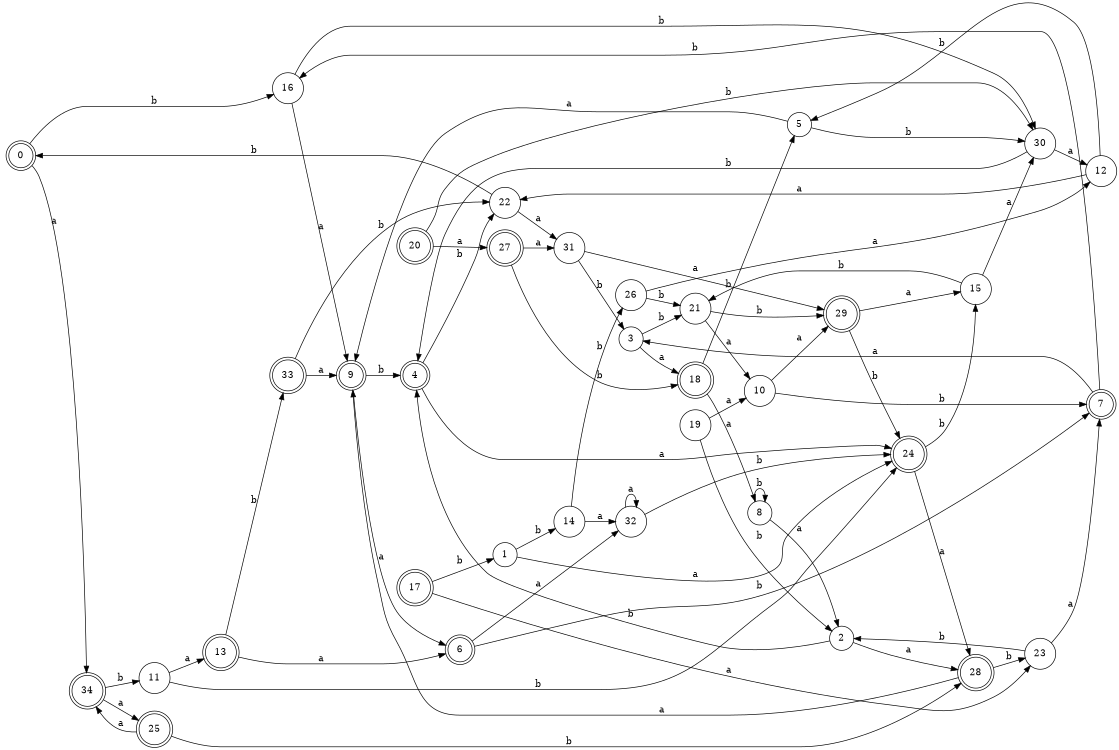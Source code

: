 digraph n28_1 {
__start0 [label="" shape="none"];

rankdir=LR;
size="8,5";

s0 [style="rounded,filled", color="black", fillcolor="white" shape="doublecircle", label="0"];
s1 [style="filled", color="black", fillcolor="white" shape="circle", label="1"];
s2 [style="filled", color="black", fillcolor="white" shape="circle", label="2"];
s3 [style="filled", color="black", fillcolor="white" shape="circle", label="3"];
s4 [style="rounded,filled", color="black", fillcolor="white" shape="doublecircle", label="4"];
s5 [style="filled", color="black", fillcolor="white" shape="circle", label="5"];
s6 [style="rounded,filled", color="black", fillcolor="white" shape="doublecircle", label="6"];
s7 [style="rounded,filled", color="black", fillcolor="white" shape="doublecircle", label="7"];
s8 [style="filled", color="black", fillcolor="white" shape="circle", label="8"];
s9 [style="rounded,filled", color="black", fillcolor="white" shape="doublecircle", label="9"];
s10 [style="filled", color="black", fillcolor="white" shape="circle", label="10"];
s11 [style="filled", color="black", fillcolor="white" shape="circle", label="11"];
s12 [style="filled", color="black", fillcolor="white" shape="circle", label="12"];
s13 [style="rounded,filled", color="black", fillcolor="white" shape="doublecircle", label="13"];
s14 [style="filled", color="black", fillcolor="white" shape="circle", label="14"];
s15 [style="filled", color="black", fillcolor="white" shape="circle", label="15"];
s16 [style="filled", color="black", fillcolor="white" shape="circle", label="16"];
s17 [style="rounded,filled", color="black", fillcolor="white" shape="doublecircle", label="17"];
s18 [style="rounded,filled", color="black", fillcolor="white" shape="doublecircle", label="18"];
s19 [style="filled", color="black", fillcolor="white" shape="circle", label="19"];
s20 [style="rounded,filled", color="black", fillcolor="white" shape="doublecircle", label="20"];
s21 [style="filled", color="black", fillcolor="white" shape="circle", label="21"];
s22 [style="filled", color="black", fillcolor="white" shape="circle", label="22"];
s23 [style="filled", color="black", fillcolor="white" shape="circle", label="23"];
s24 [style="rounded,filled", color="black", fillcolor="white" shape="doublecircle", label="24"];
s25 [style="rounded,filled", color="black", fillcolor="white" shape="doublecircle", label="25"];
s26 [style="filled", color="black", fillcolor="white" shape="circle", label="26"];
s27 [style="rounded,filled", color="black", fillcolor="white" shape="doublecircle", label="27"];
s28 [style="rounded,filled", color="black", fillcolor="white" shape="doublecircle", label="28"];
s29 [style="rounded,filled", color="black", fillcolor="white" shape="doublecircle", label="29"];
s30 [style="filled", color="black", fillcolor="white" shape="circle", label="30"];
s31 [style="filled", color="black", fillcolor="white" shape="circle", label="31"];
s32 [style="filled", color="black", fillcolor="white" shape="circle", label="32"];
s33 [style="rounded,filled", color="black", fillcolor="white" shape="doublecircle", label="33"];
s34 [style="rounded,filled", color="black", fillcolor="white" shape="doublecircle", label="34"];
s0 -> s34 [label="a"];
s0 -> s16 [label="b"];
s1 -> s24 [label="a"];
s1 -> s14 [label="b"];
s2 -> s28 [label="a"];
s2 -> s4 [label="b"];
s3 -> s18 [label="a"];
s3 -> s21 [label="b"];
s4 -> s24 [label="a"];
s4 -> s22 [label="b"];
s5 -> s9 [label="a"];
s5 -> s30 [label="b"];
s6 -> s32 [label="a"];
s6 -> s7 [label="b"];
s7 -> s3 [label="a"];
s7 -> s16 [label="b"];
s8 -> s2 [label="a"];
s8 -> s8 [label="b"];
s9 -> s6 [label="a"];
s9 -> s4 [label="b"];
s10 -> s29 [label="a"];
s10 -> s7 [label="b"];
s11 -> s13 [label="a"];
s11 -> s24 [label="b"];
s12 -> s22 [label="a"];
s12 -> s5 [label="b"];
s13 -> s6 [label="a"];
s13 -> s33 [label="b"];
s14 -> s32 [label="a"];
s14 -> s26 [label="b"];
s15 -> s30 [label="a"];
s15 -> s21 [label="b"];
s16 -> s9 [label="a"];
s16 -> s30 [label="b"];
s17 -> s23 [label="a"];
s17 -> s1 [label="b"];
s18 -> s8 [label="a"];
s18 -> s5 [label="b"];
s19 -> s10 [label="a"];
s19 -> s2 [label="b"];
s20 -> s27 [label="a"];
s20 -> s30 [label="b"];
s21 -> s10 [label="a"];
s21 -> s29 [label="b"];
s22 -> s31 [label="a"];
s22 -> s0 [label="b"];
s23 -> s7 [label="a"];
s23 -> s2 [label="b"];
s24 -> s28 [label="a"];
s24 -> s15 [label="b"];
s25 -> s34 [label="a"];
s25 -> s28 [label="b"];
s26 -> s12 [label="a"];
s26 -> s21 [label="b"];
s27 -> s31 [label="a"];
s27 -> s18 [label="b"];
s28 -> s9 [label="a"];
s28 -> s23 [label="b"];
s29 -> s15 [label="a"];
s29 -> s24 [label="b"];
s30 -> s12 [label="a"];
s30 -> s4 [label="b"];
s31 -> s29 [label="a"];
s31 -> s3 [label="b"];
s32 -> s32 [label="a"];
s32 -> s24 [label="b"];
s33 -> s9 [label="a"];
s33 -> s22 [label="b"];
s34 -> s25 [label="a"];
s34 -> s11 [label="b"];

}
